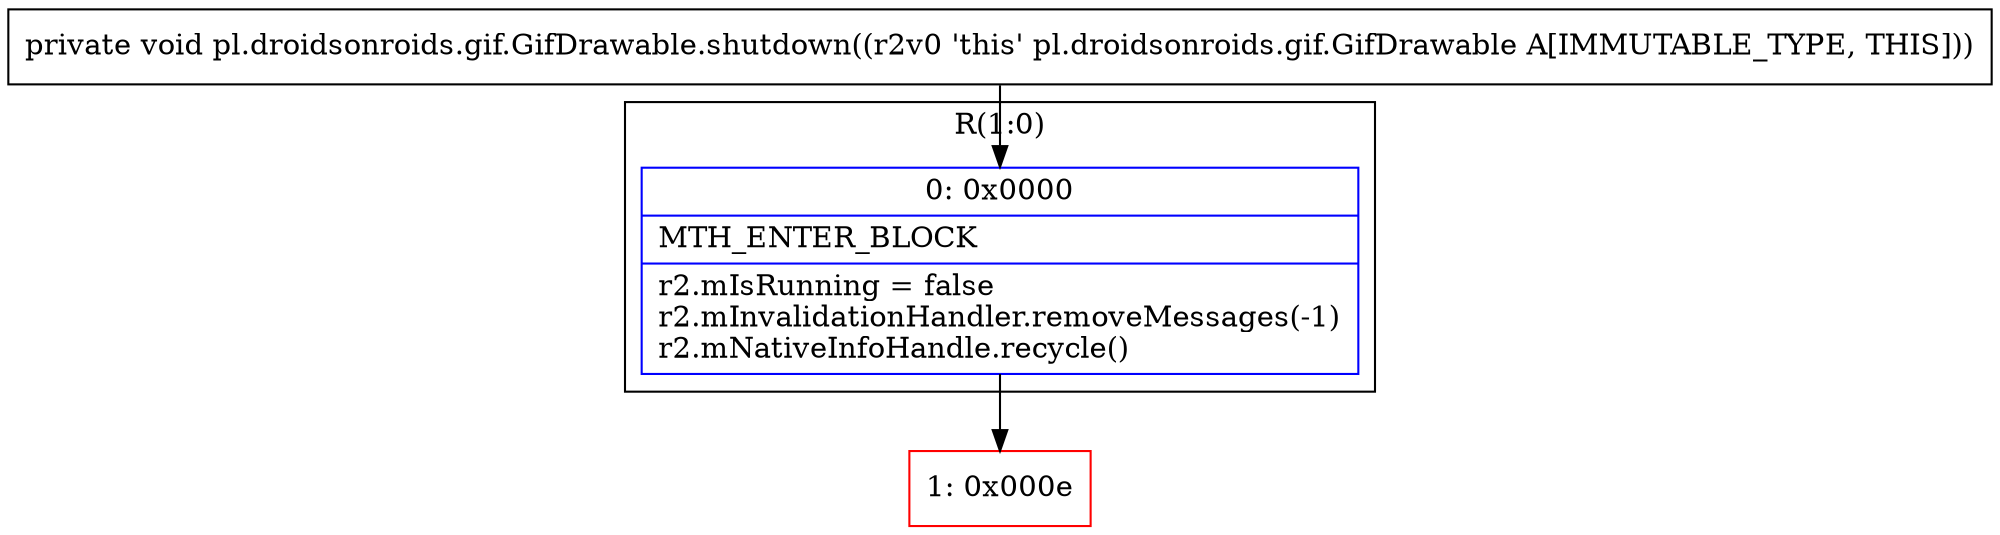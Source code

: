 digraph "CFG forpl.droidsonroids.gif.GifDrawable.shutdown()V" {
subgraph cluster_Region_1973706678 {
label = "R(1:0)";
node [shape=record,color=blue];
Node_0 [shape=record,label="{0\:\ 0x0000|MTH_ENTER_BLOCK\l|r2.mIsRunning = false\lr2.mInvalidationHandler.removeMessages(\-1)\lr2.mNativeInfoHandle.recycle()\l}"];
}
Node_1 [shape=record,color=red,label="{1\:\ 0x000e}"];
MethodNode[shape=record,label="{private void pl.droidsonroids.gif.GifDrawable.shutdown((r2v0 'this' pl.droidsonroids.gif.GifDrawable A[IMMUTABLE_TYPE, THIS])) }"];
MethodNode -> Node_0;
Node_0 -> Node_1;
}


